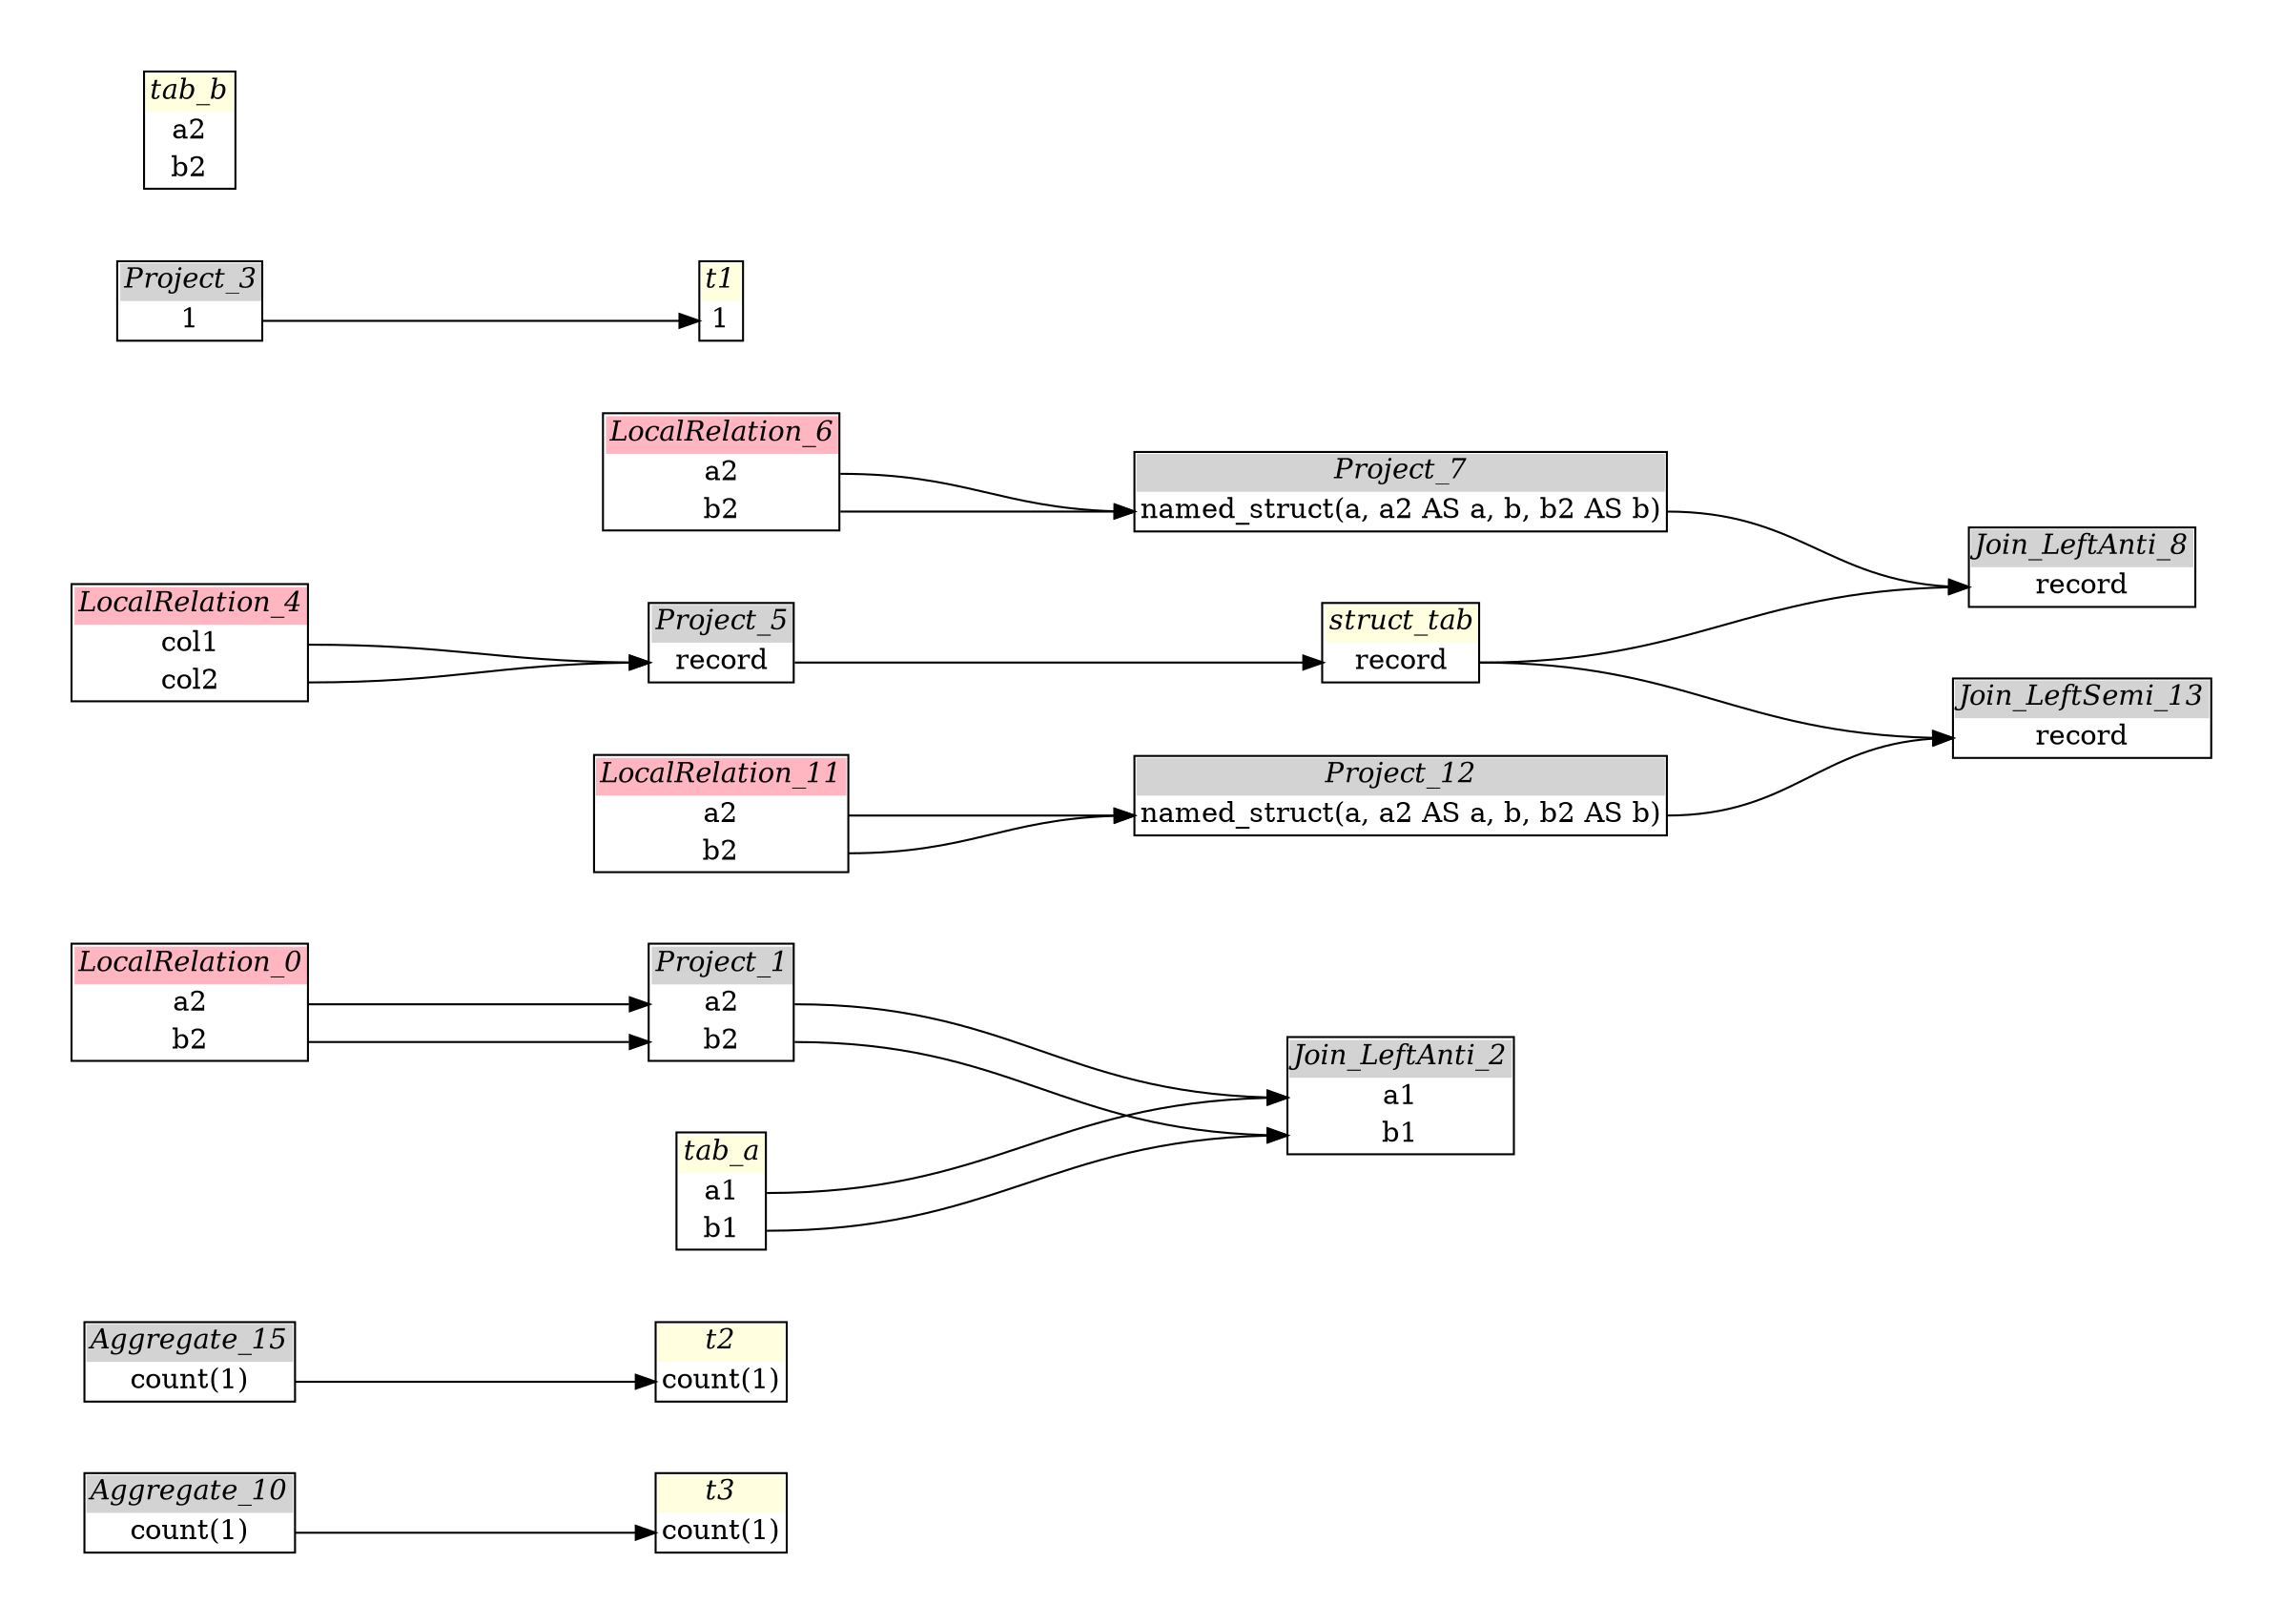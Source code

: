 // Automatically generated by SQLFlowTestSuite


digraph {
  graph [pad="0.5", nodesep="0.5", ranksep="2", fontname="Helvetica"];
  node [shape=plain]
  rankdir=LR;

  
"Aggregate_10" [label=<
<table border="1" cellborder="0" cellspacing="0">
  <tr><td bgcolor="lightgray" port="nodeName"><i>Aggregate_10</i></td></tr>
  <tr><td port="0">count(1)</td></tr>
</table>>];
     

"Aggregate_15" [label=<
<table border="1" cellborder="0" cellspacing="0">
  <tr><td bgcolor="lightgray" port="nodeName"><i>Aggregate_15</i></td></tr>
  <tr><td port="0">count(1)</td></tr>
</table>>];
     

"Join_LeftAnti_2" [label=<
<table border="1" cellborder="0" cellspacing="0">
  <tr><td bgcolor="lightgray" port="nodeName"><i>Join_LeftAnti_2</i></td></tr>
  <tr><td port="0">a1</td></tr>
<tr><td port="1">b1</td></tr>
</table>>];
     

"Join_LeftAnti_8" [label=<
<table border="1" cellborder="0" cellspacing="0">
  <tr><td bgcolor="lightgray" port="nodeName"><i>Join_LeftAnti_8</i></td></tr>
  <tr><td port="0">record</td></tr>
</table>>];
     

"Join_LeftSemi_13" [label=<
<table border="1" cellborder="0" cellspacing="0">
  <tr><td bgcolor="lightgray" port="nodeName"><i>Join_LeftSemi_13</i></td></tr>
  <tr><td port="0">record</td></tr>
</table>>];
     

"LocalRelation_0" [label=<
<table border="1" cellborder="0" cellspacing="0">
  <tr><td bgcolor="lightpink" port="nodeName"><i>LocalRelation_0</i></td></tr>
  <tr><td port="0">a2</td></tr>
<tr><td port="1">b2</td></tr>
</table>>];
     

"LocalRelation_11" [label=<
<table border="1" cellborder="0" cellspacing="0">
  <tr><td bgcolor="lightpink" port="nodeName"><i>LocalRelation_11</i></td></tr>
  <tr><td port="0">a2</td></tr>
<tr><td port="1">b2</td></tr>
</table>>];
     

"LocalRelation_4" [label=<
<table border="1" cellborder="0" cellspacing="0">
  <tr><td bgcolor="lightpink" port="nodeName"><i>LocalRelation_4</i></td></tr>
  <tr><td port="0">col1</td></tr>
<tr><td port="1">col2</td></tr>
</table>>];
     

"LocalRelation_6" [label=<
<table border="1" cellborder="0" cellspacing="0">
  <tr><td bgcolor="lightpink" port="nodeName"><i>LocalRelation_6</i></td></tr>
  <tr><td port="0">a2</td></tr>
<tr><td port="1">b2</td></tr>
</table>>];
     

"Project_1" [label=<
<table border="1" cellborder="0" cellspacing="0">
  <tr><td bgcolor="lightgray" port="nodeName"><i>Project_1</i></td></tr>
  <tr><td port="0">a2</td></tr>
<tr><td port="1">b2</td></tr>
</table>>];
     

"Project_12" [label=<
<table border="1" cellborder="0" cellspacing="0">
  <tr><td bgcolor="lightgray" port="nodeName"><i>Project_12</i></td></tr>
  <tr><td port="0">named_struct(a, a2 AS a, b, b2 AS b)</td></tr>
</table>>];
     

"Project_3" [label=<
<table border="1" cellborder="0" cellspacing="0">
  <tr><td bgcolor="lightgray" port="nodeName"><i>Project_3</i></td></tr>
  <tr><td port="0">1</td></tr>
</table>>];
     

"Project_5" [label=<
<table border="1" cellborder="0" cellspacing="0">
  <tr><td bgcolor="lightgray" port="nodeName"><i>Project_5</i></td></tr>
  <tr><td port="0">record</td></tr>
</table>>];
     

"Project_7" [label=<
<table border="1" cellborder="0" cellspacing="0">
  <tr><td bgcolor="lightgray" port="nodeName"><i>Project_7</i></td></tr>
  <tr><td port="0">named_struct(a, a2 AS a, b, b2 AS b)</td></tr>
</table>>];
     

"struct_tab" [label=<
<table border="1" cellborder="0" cellspacing="0">
  <tr><td bgcolor="lightyellow" port="nodeName"><i>struct_tab</i></td></tr>
  <tr><td port="0">record</td></tr>
</table>>];
     

"t1" [label=<
<table border="1" cellborder="0" cellspacing="0">
  <tr><td bgcolor="lightyellow" port="nodeName"><i>t1</i></td></tr>
  <tr><td port="0">1</td></tr>
</table>>];
     

"t2" [label=<
<table border="1" cellborder="0" cellspacing="0">
  <tr><td bgcolor="lightyellow" port="nodeName"><i>t2</i></td></tr>
  <tr><td port="0">count(1)</td></tr>
</table>>];
     

"t3" [label=<
<table border="1" cellborder="0" cellspacing="0">
  <tr><td bgcolor="lightyellow" port="nodeName"><i>t3</i></td></tr>
  <tr><td port="0">count(1)</td></tr>
</table>>];
     

"tab_a" [label=<
<table border="1" cellborder="0" cellspacing="0">
  <tr><td bgcolor="lightyellow" port="nodeName"><i>tab_a</i></td></tr>
  <tr><td port="0">a1</td></tr>
<tr><td port="1">b1</td></tr>
</table>>];
     

"tab_b" [label=<
<table border="1" cellborder="0" cellspacing="0">
  <tr><td bgcolor="lightyellow" port="nodeName"><i>tab_b</i></td></tr>
  <tr><td port="0">a2</td></tr>
<tr><td port="1">b2</td></tr>
</table>>];
     
  "Aggregate_10":0 -> "t3":0;
"Aggregate_15":0 -> "t2":0;
"LocalRelation_0":0 -> "Project_1":0;
"LocalRelation_0":1 -> "Project_1":1;
"LocalRelation_11":0 -> "Project_12":0;
"LocalRelation_11":1 -> "Project_12":0;
"LocalRelation_4":0 -> "Project_5":0;
"LocalRelation_4":1 -> "Project_5":0;
"LocalRelation_6":0 -> "Project_7":0;
"LocalRelation_6":1 -> "Project_7":0;
"Project_1":0 -> "Join_LeftAnti_2":0;
"Project_1":1 -> "Join_LeftAnti_2":1;
"Project_12":0 -> "Join_LeftSemi_13":0;
"Project_3":0 -> "t1":0;
"Project_5":0 -> "struct_tab":0;
"Project_7":0 -> "Join_LeftAnti_8":0;
"struct_tab":0 -> "Join_LeftAnti_8":0;
"struct_tab":0 -> "Join_LeftSemi_13":0;
"tab_a":0 -> "Join_LeftAnti_2":0;
"tab_a":1 -> "Join_LeftAnti_2":1;
}
       